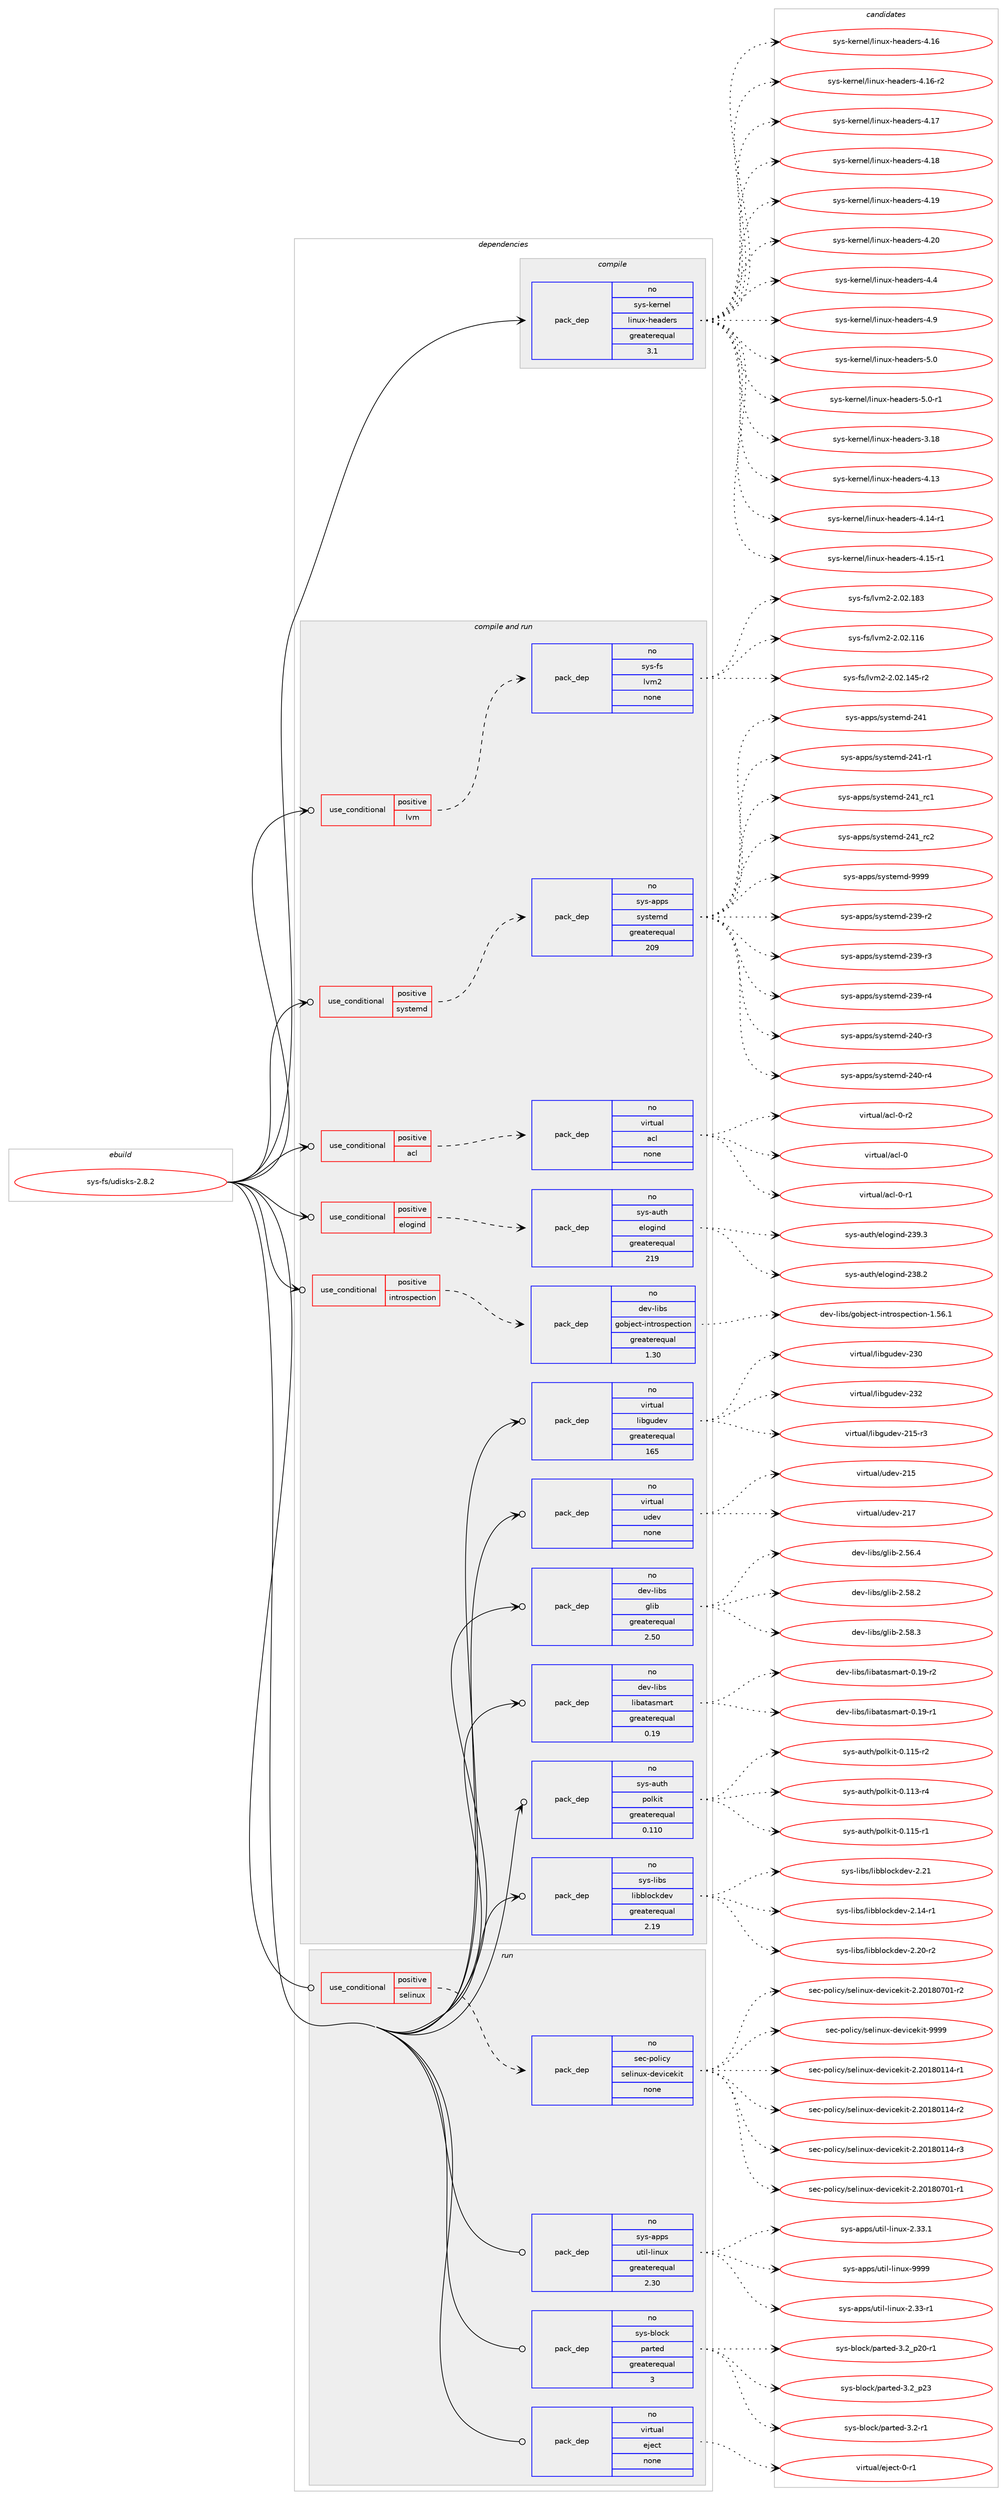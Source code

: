 digraph prolog {

# *************
# Graph options
# *************

newrank=true;
concentrate=true;
compound=true;
graph [rankdir=LR,fontname=Helvetica,fontsize=10,ranksep=1.5];#, ranksep=2.5, nodesep=0.2];
edge  [arrowhead=vee];
node  [fontname=Helvetica,fontsize=10];

# **********
# The ebuild
# **********

subgraph cluster_leftcol {
color=gray;
rank=same;
label=<<i>ebuild</i>>;
id [label="sys-fs/udisks-2.8.2", color=red, width=4, href="../sys-fs/udisks-2.8.2.svg"];
}

# ****************
# The dependencies
# ****************

subgraph cluster_midcol {
color=gray;
label=<<i>dependencies</i>>;
subgraph cluster_compile {
fillcolor="#eeeeee";
style=filled;
label=<<i>compile</i>>;
subgraph pack1244034 {
dependency1733418 [label=<<TABLE BORDER="0" CELLBORDER="1" CELLSPACING="0" CELLPADDING="4" WIDTH="220"><TR><TD ROWSPAN="6" CELLPADDING="30">pack_dep</TD></TR><TR><TD WIDTH="110">no</TD></TR><TR><TD>sys-kernel</TD></TR><TR><TD>linux-headers</TD></TR><TR><TD>greaterequal</TD></TR><TR><TD>3.1</TD></TR></TABLE>>, shape=none, color=blue];
}
id:e -> dependency1733418:w [weight=20,style="solid",arrowhead="vee"];
}
subgraph cluster_compileandrun {
fillcolor="#eeeeee";
style=filled;
label=<<i>compile and run</i>>;
subgraph cond460917 {
dependency1733419 [label=<<TABLE BORDER="0" CELLBORDER="1" CELLSPACING="0" CELLPADDING="4"><TR><TD ROWSPAN="3" CELLPADDING="10">use_conditional</TD></TR><TR><TD>positive</TD></TR><TR><TD>acl</TD></TR></TABLE>>, shape=none, color=red];
subgraph pack1244035 {
dependency1733420 [label=<<TABLE BORDER="0" CELLBORDER="1" CELLSPACING="0" CELLPADDING="4" WIDTH="220"><TR><TD ROWSPAN="6" CELLPADDING="30">pack_dep</TD></TR><TR><TD WIDTH="110">no</TD></TR><TR><TD>virtual</TD></TR><TR><TD>acl</TD></TR><TR><TD>none</TD></TR><TR><TD></TD></TR></TABLE>>, shape=none, color=blue];
}
dependency1733419:e -> dependency1733420:w [weight=20,style="dashed",arrowhead="vee"];
}
id:e -> dependency1733419:w [weight=20,style="solid",arrowhead="odotvee"];
subgraph cond460918 {
dependency1733421 [label=<<TABLE BORDER="0" CELLBORDER="1" CELLSPACING="0" CELLPADDING="4"><TR><TD ROWSPAN="3" CELLPADDING="10">use_conditional</TD></TR><TR><TD>positive</TD></TR><TR><TD>elogind</TD></TR></TABLE>>, shape=none, color=red];
subgraph pack1244036 {
dependency1733422 [label=<<TABLE BORDER="0" CELLBORDER="1" CELLSPACING="0" CELLPADDING="4" WIDTH="220"><TR><TD ROWSPAN="6" CELLPADDING="30">pack_dep</TD></TR><TR><TD WIDTH="110">no</TD></TR><TR><TD>sys-auth</TD></TR><TR><TD>elogind</TD></TR><TR><TD>greaterequal</TD></TR><TR><TD>219</TD></TR></TABLE>>, shape=none, color=blue];
}
dependency1733421:e -> dependency1733422:w [weight=20,style="dashed",arrowhead="vee"];
}
id:e -> dependency1733421:w [weight=20,style="solid",arrowhead="odotvee"];
subgraph cond460919 {
dependency1733423 [label=<<TABLE BORDER="0" CELLBORDER="1" CELLSPACING="0" CELLPADDING="4"><TR><TD ROWSPAN="3" CELLPADDING="10">use_conditional</TD></TR><TR><TD>positive</TD></TR><TR><TD>introspection</TD></TR></TABLE>>, shape=none, color=red];
subgraph pack1244037 {
dependency1733424 [label=<<TABLE BORDER="0" CELLBORDER="1" CELLSPACING="0" CELLPADDING="4" WIDTH="220"><TR><TD ROWSPAN="6" CELLPADDING="30">pack_dep</TD></TR><TR><TD WIDTH="110">no</TD></TR><TR><TD>dev-libs</TD></TR><TR><TD>gobject-introspection</TD></TR><TR><TD>greaterequal</TD></TR><TR><TD>1.30</TD></TR></TABLE>>, shape=none, color=blue];
}
dependency1733423:e -> dependency1733424:w [weight=20,style="dashed",arrowhead="vee"];
}
id:e -> dependency1733423:w [weight=20,style="solid",arrowhead="odotvee"];
subgraph cond460920 {
dependency1733425 [label=<<TABLE BORDER="0" CELLBORDER="1" CELLSPACING="0" CELLPADDING="4"><TR><TD ROWSPAN="3" CELLPADDING="10">use_conditional</TD></TR><TR><TD>positive</TD></TR><TR><TD>lvm</TD></TR></TABLE>>, shape=none, color=red];
subgraph pack1244038 {
dependency1733426 [label=<<TABLE BORDER="0" CELLBORDER="1" CELLSPACING="0" CELLPADDING="4" WIDTH="220"><TR><TD ROWSPAN="6" CELLPADDING="30">pack_dep</TD></TR><TR><TD WIDTH="110">no</TD></TR><TR><TD>sys-fs</TD></TR><TR><TD>lvm2</TD></TR><TR><TD>none</TD></TR><TR><TD></TD></TR></TABLE>>, shape=none, color=blue];
}
dependency1733425:e -> dependency1733426:w [weight=20,style="dashed",arrowhead="vee"];
}
id:e -> dependency1733425:w [weight=20,style="solid",arrowhead="odotvee"];
subgraph cond460921 {
dependency1733427 [label=<<TABLE BORDER="0" CELLBORDER="1" CELLSPACING="0" CELLPADDING="4"><TR><TD ROWSPAN="3" CELLPADDING="10">use_conditional</TD></TR><TR><TD>positive</TD></TR><TR><TD>systemd</TD></TR></TABLE>>, shape=none, color=red];
subgraph pack1244039 {
dependency1733428 [label=<<TABLE BORDER="0" CELLBORDER="1" CELLSPACING="0" CELLPADDING="4" WIDTH="220"><TR><TD ROWSPAN="6" CELLPADDING="30">pack_dep</TD></TR><TR><TD WIDTH="110">no</TD></TR><TR><TD>sys-apps</TD></TR><TR><TD>systemd</TD></TR><TR><TD>greaterequal</TD></TR><TR><TD>209</TD></TR></TABLE>>, shape=none, color=blue];
}
dependency1733427:e -> dependency1733428:w [weight=20,style="dashed",arrowhead="vee"];
}
id:e -> dependency1733427:w [weight=20,style="solid",arrowhead="odotvee"];
subgraph pack1244040 {
dependency1733429 [label=<<TABLE BORDER="0" CELLBORDER="1" CELLSPACING="0" CELLPADDING="4" WIDTH="220"><TR><TD ROWSPAN="6" CELLPADDING="30">pack_dep</TD></TR><TR><TD WIDTH="110">no</TD></TR><TR><TD>dev-libs</TD></TR><TR><TD>glib</TD></TR><TR><TD>greaterequal</TD></TR><TR><TD>2.50</TD></TR></TABLE>>, shape=none, color=blue];
}
id:e -> dependency1733429:w [weight=20,style="solid",arrowhead="odotvee"];
subgraph pack1244041 {
dependency1733430 [label=<<TABLE BORDER="0" CELLBORDER="1" CELLSPACING="0" CELLPADDING="4" WIDTH="220"><TR><TD ROWSPAN="6" CELLPADDING="30">pack_dep</TD></TR><TR><TD WIDTH="110">no</TD></TR><TR><TD>dev-libs</TD></TR><TR><TD>libatasmart</TD></TR><TR><TD>greaterequal</TD></TR><TR><TD>0.19</TD></TR></TABLE>>, shape=none, color=blue];
}
id:e -> dependency1733430:w [weight=20,style="solid",arrowhead="odotvee"];
subgraph pack1244042 {
dependency1733431 [label=<<TABLE BORDER="0" CELLBORDER="1" CELLSPACING="0" CELLPADDING="4" WIDTH="220"><TR><TD ROWSPAN="6" CELLPADDING="30">pack_dep</TD></TR><TR><TD WIDTH="110">no</TD></TR><TR><TD>sys-auth</TD></TR><TR><TD>polkit</TD></TR><TR><TD>greaterequal</TD></TR><TR><TD>0.110</TD></TR></TABLE>>, shape=none, color=blue];
}
id:e -> dependency1733431:w [weight=20,style="solid",arrowhead="odotvee"];
subgraph pack1244043 {
dependency1733432 [label=<<TABLE BORDER="0" CELLBORDER="1" CELLSPACING="0" CELLPADDING="4" WIDTH="220"><TR><TD ROWSPAN="6" CELLPADDING="30">pack_dep</TD></TR><TR><TD WIDTH="110">no</TD></TR><TR><TD>sys-libs</TD></TR><TR><TD>libblockdev</TD></TR><TR><TD>greaterequal</TD></TR><TR><TD>2.19</TD></TR></TABLE>>, shape=none, color=blue];
}
id:e -> dependency1733432:w [weight=20,style="solid",arrowhead="odotvee"];
subgraph pack1244044 {
dependency1733433 [label=<<TABLE BORDER="0" CELLBORDER="1" CELLSPACING="0" CELLPADDING="4" WIDTH="220"><TR><TD ROWSPAN="6" CELLPADDING="30">pack_dep</TD></TR><TR><TD WIDTH="110">no</TD></TR><TR><TD>virtual</TD></TR><TR><TD>libgudev</TD></TR><TR><TD>greaterequal</TD></TR><TR><TD>165</TD></TR></TABLE>>, shape=none, color=blue];
}
id:e -> dependency1733433:w [weight=20,style="solid",arrowhead="odotvee"];
subgraph pack1244045 {
dependency1733434 [label=<<TABLE BORDER="0" CELLBORDER="1" CELLSPACING="0" CELLPADDING="4" WIDTH="220"><TR><TD ROWSPAN="6" CELLPADDING="30">pack_dep</TD></TR><TR><TD WIDTH="110">no</TD></TR><TR><TD>virtual</TD></TR><TR><TD>udev</TD></TR><TR><TD>none</TD></TR><TR><TD></TD></TR></TABLE>>, shape=none, color=blue];
}
id:e -> dependency1733434:w [weight=20,style="solid",arrowhead="odotvee"];
}
subgraph cluster_run {
fillcolor="#eeeeee";
style=filled;
label=<<i>run</i>>;
subgraph cond460922 {
dependency1733435 [label=<<TABLE BORDER="0" CELLBORDER="1" CELLSPACING="0" CELLPADDING="4"><TR><TD ROWSPAN="3" CELLPADDING="10">use_conditional</TD></TR><TR><TD>positive</TD></TR><TR><TD>selinux</TD></TR></TABLE>>, shape=none, color=red];
subgraph pack1244046 {
dependency1733436 [label=<<TABLE BORDER="0" CELLBORDER="1" CELLSPACING="0" CELLPADDING="4" WIDTH="220"><TR><TD ROWSPAN="6" CELLPADDING="30">pack_dep</TD></TR><TR><TD WIDTH="110">no</TD></TR><TR><TD>sec-policy</TD></TR><TR><TD>selinux-devicekit</TD></TR><TR><TD>none</TD></TR><TR><TD></TD></TR></TABLE>>, shape=none, color=blue];
}
dependency1733435:e -> dependency1733436:w [weight=20,style="dashed",arrowhead="vee"];
}
id:e -> dependency1733435:w [weight=20,style="solid",arrowhead="odot"];
subgraph pack1244047 {
dependency1733437 [label=<<TABLE BORDER="0" CELLBORDER="1" CELLSPACING="0" CELLPADDING="4" WIDTH="220"><TR><TD ROWSPAN="6" CELLPADDING="30">pack_dep</TD></TR><TR><TD WIDTH="110">no</TD></TR><TR><TD>sys-apps</TD></TR><TR><TD>util-linux</TD></TR><TR><TD>greaterequal</TD></TR><TR><TD>2.30</TD></TR></TABLE>>, shape=none, color=blue];
}
id:e -> dependency1733437:w [weight=20,style="solid",arrowhead="odot"];
subgraph pack1244048 {
dependency1733438 [label=<<TABLE BORDER="0" CELLBORDER="1" CELLSPACING="0" CELLPADDING="4" WIDTH="220"><TR><TD ROWSPAN="6" CELLPADDING="30">pack_dep</TD></TR><TR><TD WIDTH="110">no</TD></TR><TR><TD>sys-block</TD></TR><TR><TD>parted</TD></TR><TR><TD>greaterequal</TD></TR><TR><TD>3</TD></TR></TABLE>>, shape=none, color=blue];
}
id:e -> dependency1733438:w [weight=20,style="solid",arrowhead="odot"];
subgraph pack1244049 {
dependency1733439 [label=<<TABLE BORDER="0" CELLBORDER="1" CELLSPACING="0" CELLPADDING="4" WIDTH="220"><TR><TD ROWSPAN="6" CELLPADDING="30">pack_dep</TD></TR><TR><TD WIDTH="110">no</TD></TR><TR><TD>virtual</TD></TR><TR><TD>eject</TD></TR><TR><TD>none</TD></TR><TR><TD></TD></TR></TABLE>>, shape=none, color=blue];
}
id:e -> dependency1733439:w [weight=20,style="solid",arrowhead="odot"];
}
}

# **************
# The candidates
# **************

subgraph cluster_choices {
rank=same;
color=gray;
label=<<i>candidates</i>>;

subgraph choice1244034 {
color=black;
nodesep=1;
choice115121115451071011141101011084710810511011712045104101971001011141154551464956 [label="sys-kernel/linux-headers-3.18", color=red, width=4,href="../sys-kernel/linux-headers-3.18.svg"];
choice115121115451071011141101011084710810511011712045104101971001011141154552464951 [label="sys-kernel/linux-headers-4.13", color=red, width=4,href="../sys-kernel/linux-headers-4.13.svg"];
choice1151211154510710111411010110847108105110117120451041019710010111411545524649524511449 [label="sys-kernel/linux-headers-4.14-r1", color=red, width=4,href="../sys-kernel/linux-headers-4.14-r1.svg"];
choice1151211154510710111411010110847108105110117120451041019710010111411545524649534511449 [label="sys-kernel/linux-headers-4.15-r1", color=red, width=4,href="../sys-kernel/linux-headers-4.15-r1.svg"];
choice115121115451071011141101011084710810511011712045104101971001011141154552464954 [label="sys-kernel/linux-headers-4.16", color=red, width=4,href="../sys-kernel/linux-headers-4.16.svg"];
choice1151211154510710111411010110847108105110117120451041019710010111411545524649544511450 [label="sys-kernel/linux-headers-4.16-r2", color=red, width=4,href="../sys-kernel/linux-headers-4.16-r2.svg"];
choice115121115451071011141101011084710810511011712045104101971001011141154552464955 [label="sys-kernel/linux-headers-4.17", color=red, width=4,href="../sys-kernel/linux-headers-4.17.svg"];
choice115121115451071011141101011084710810511011712045104101971001011141154552464956 [label="sys-kernel/linux-headers-4.18", color=red, width=4,href="../sys-kernel/linux-headers-4.18.svg"];
choice115121115451071011141101011084710810511011712045104101971001011141154552464957 [label="sys-kernel/linux-headers-4.19", color=red, width=4,href="../sys-kernel/linux-headers-4.19.svg"];
choice115121115451071011141101011084710810511011712045104101971001011141154552465048 [label="sys-kernel/linux-headers-4.20", color=red, width=4,href="../sys-kernel/linux-headers-4.20.svg"];
choice1151211154510710111411010110847108105110117120451041019710010111411545524652 [label="sys-kernel/linux-headers-4.4", color=red, width=4,href="../sys-kernel/linux-headers-4.4.svg"];
choice1151211154510710111411010110847108105110117120451041019710010111411545524657 [label="sys-kernel/linux-headers-4.9", color=red, width=4,href="../sys-kernel/linux-headers-4.9.svg"];
choice1151211154510710111411010110847108105110117120451041019710010111411545534648 [label="sys-kernel/linux-headers-5.0", color=red, width=4,href="../sys-kernel/linux-headers-5.0.svg"];
choice11512111545107101114110101108471081051101171204510410197100101114115455346484511449 [label="sys-kernel/linux-headers-5.0-r1", color=red, width=4,href="../sys-kernel/linux-headers-5.0-r1.svg"];
dependency1733418:e -> choice115121115451071011141101011084710810511011712045104101971001011141154551464956:w [style=dotted,weight="100"];
dependency1733418:e -> choice115121115451071011141101011084710810511011712045104101971001011141154552464951:w [style=dotted,weight="100"];
dependency1733418:e -> choice1151211154510710111411010110847108105110117120451041019710010111411545524649524511449:w [style=dotted,weight="100"];
dependency1733418:e -> choice1151211154510710111411010110847108105110117120451041019710010111411545524649534511449:w [style=dotted,weight="100"];
dependency1733418:e -> choice115121115451071011141101011084710810511011712045104101971001011141154552464954:w [style=dotted,weight="100"];
dependency1733418:e -> choice1151211154510710111411010110847108105110117120451041019710010111411545524649544511450:w [style=dotted,weight="100"];
dependency1733418:e -> choice115121115451071011141101011084710810511011712045104101971001011141154552464955:w [style=dotted,weight="100"];
dependency1733418:e -> choice115121115451071011141101011084710810511011712045104101971001011141154552464956:w [style=dotted,weight="100"];
dependency1733418:e -> choice115121115451071011141101011084710810511011712045104101971001011141154552464957:w [style=dotted,weight="100"];
dependency1733418:e -> choice115121115451071011141101011084710810511011712045104101971001011141154552465048:w [style=dotted,weight="100"];
dependency1733418:e -> choice1151211154510710111411010110847108105110117120451041019710010111411545524652:w [style=dotted,weight="100"];
dependency1733418:e -> choice1151211154510710111411010110847108105110117120451041019710010111411545524657:w [style=dotted,weight="100"];
dependency1733418:e -> choice1151211154510710111411010110847108105110117120451041019710010111411545534648:w [style=dotted,weight="100"];
dependency1733418:e -> choice11512111545107101114110101108471081051101171204510410197100101114115455346484511449:w [style=dotted,weight="100"];
}
subgraph choice1244035 {
color=black;
nodesep=1;
choice118105114116117971084797991084548 [label="virtual/acl-0", color=red, width=4,href="../virtual/acl-0.svg"];
choice1181051141161179710847979910845484511449 [label="virtual/acl-0-r1", color=red, width=4,href="../virtual/acl-0-r1.svg"];
choice1181051141161179710847979910845484511450 [label="virtual/acl-0-r2", color=red, width=4,href="../virtual/acl-0-r2.svg"];
dependency1733420:e -> choice118105114116117971084797991084548:w [style=dotted,weight="100"];
dependency1733420:e -> choice1181051141161179710847979910845484511449:w [style=dotted,weight="100"];
dependency1733420:e -> choice1181051141161179710847979910845484511450:w [style=dotted,weight="100"];
}
subgraph choice1244036 {
color=black;
nodesep=1;
choice115121115459711711610447101108111103105110100455051564650 [label="sys-auth/elogind-238.2", color=red, width=4,href="../sys-auth/elogind-238.2.svg"];
choice115121115459711711610447101108111103105110100455051574651 [label="sys-auth/elogind-239.3", color=red, width=4,href="../sys-auth/elogind-239.3.svg"];
dependency1733422:e -> choice115121115459711711610447101108111103105110100455051564650:w [style=dotted,weight="100"];
dependency1733422:e -> choice115121115459711711610447101108111103105110100455051574651:w [style=dotted,weight="100"];
}
subgraph choice1244037 {
color=black;
nodesep=1;
choice1001011184510810598115471031119810610199116451051101161141111151121019911610511111045494653544649 [label="dev-libs/gobject-introspection-1.56.1", color=red, width=4,href="../dev-libs/gobject-introspection-1.56.1.svg"];
dependency1733424:e -> choice1001011184510810598115471031119810610199116451051101161141111151121019911610511111045494653544649:w [style=dotted,weight="100"];
}
subgraph choice1244038 {
color=black;
nodesep=1;
choice115121115451021154710811810950455046485046494954 [label="sys-fs/lvm2-2.02.116", color=red, width=4,href="../sys-fs/lvm2-2.02.116.svg"];
choice1151211154510211547108118109504550464850464952534511450 [label="sys-fs/lvm2-2.02.145-r2", color=red, width=4,href="../sys-fs/lvm2-2.02.145-r2.svg"];
choice115121115451021154710811810950455046485046495651 [label="sys-fs/lvm2-2.02.183", color=red, width=4,href="../sys-fs/lvm2-2.02.183.svg"];
dependency1733426:e -> choice115121115451021154710811810950455046485046494954:w [style=dotted,weight="100"];
dependency1733426:e -> choice1151211154510211547108118109504550464850464952534511450:w [style=dotted,weight="100"];
dependency1733426:e -> choice115121115451021154710811810950455046485046495651:w [style=dotted,weight="100"];
}
subgraph choice1244039 {
color=black;
nodesep=1;
choice115121115459711211211547115121115116101109100455051574511450 [label="sys-apps/systemd-239-r2", color=red, width=4,href="../sys-apps/systemd-239-r2.svg"];
choice115121115459711211211547115121115116101109100455051574511451 [label="sys-apps/systemd-239-r3", color=red, width=4,href="../sys-apps/systemd-239-r3.svg"];
choice115121115459711211211547115121115116101109100455051574511452 [label="sys-apps/systemd-239-r4", color=red, width=4,href="../sys-apps/systemd-239-r4.svg"];
choice115121115459711211211547115121115116101109100455052484511451 [label="sys-apps/systemd-240-r3", color=red, width=4,href="../sys-apps/systemd-240-r3.svg"];
choice115121115459711211211547115121115116101109100455052484511452 [label="sys-apps/systemd-240-r4", color=red, width=4,href="../sys-apps/systemd-240-r4.svg"];
choice11512111545971121121154711512111511610110910045505249 [label="sys-apps/systemd-241", color=red, width=4,href="../sys-apps/systemd-241.svg"];
choice115121115459711211211547115121115116101109100455052494511449 [label="sys-apps/systemd-241-r1", color=red, width=4,href="../sys-apps/systemd-241-r1.svg"];
choice11512111545971121121154711512111511610110910045505249951149949 [label="sys-apps/systemd-241_rc1", color=red, width=4,href="../sys-apps/systemd-241_rc1.svg"];
choice11512111545971121121154711512111511610110910045505249951149950 [label="sys-apps/systemd-241_rc2", color=red, width=4,href="../sys-apps/systemd-241_rc2.svg"];
choice1151211154597112112115471151211151161011091004557575757 [label="sys-apps/systemd-9999", color=red, width=4,href="../sys-apps/systemd-9999.svg"];
dependency1733428:e -> choice115121115459711211211547115121115116101109100455051574511450:w [style=dotted,weight="100"];
dependency1733428:e -> choice115121115459711211211547115121115116101109100455051574511451:w [style=dotted,weight="100"];
dependency1733428:e -> choice115121115459711211211547115121115116101109100455051574511452:w [style=dotted,weight="100"];
dependency1733428:e -> choice115121115459711211211547115121115116101109100455052484511451:w [style=dotted,weight="100"];
dependency1733428:e -> choice115121115459711211211547115121115116101109100455052484511452:w [style=dotted,weight="100"];
dependency1733428:e -> choice11512111545971121121154711512111511610110910045505249:w [style=dotted,weight="100"];
dependency1733428:e -> choice115121115459711211211547115121115116101109100455052494511449:w [style=dotted,weight="100"];
dependency1733428:e -> choice11512111545971121121154711512111511610110910045505249951149949:w [style=dotted,weight="100"];
dependency1733428:e -> choice11512111545971121121154711512111511610110910045505249951149950:w [style=dotted,weight="100"];
dependency1733428:e -> choice1151211154597112112115471151211151161011091004557575757:w [style=dotted,weight="100"];
}
subgraph choice1244040 {
color=black;
nodesep=1;
choice1001011184510810598115471031081059845504653544652 [label="dev-libs/glib-2.56.4", color=red, width=4,href="../dev-libs/glib-2.56.4.svg"];
choice1001011184510810598115471031081059845504653564650 [label="dev-libs/glib-2.58.2", color=red, width=4,href="../dev-libs/glib-2.58.2.svg"];
choice1001011184510810598115471031081059845504653564651 [label="dev-libs/glib-2.58.3", color=red, width=4,href="../dev-libs/glib-2.58.3.svg"];
dependency1733429:e -> choice1001011184510810598115471031081059845504653544652:w [style=dotted,weight="100"];
dependency1733429:e -> choice1001011184510810598115471031081059845504653564650:w [style=dotted,weight="100"];
dependency1733429:e -> choice1001011184510810598115471031081059845504653564651:w [style=dotted,weight="100"];
}
subgraph choice1244041 {
color=black;
nodesep=1;
choice1001011184510810598115471081059897116971151099711411645484649574511449 [label="dev-libs/libatasmart-0.19-r1", color=red, width=4,href="../dev-libs/libatasmart-0.19-r1.svg"];
choice1001011184510810598115471081059897116971151099711411645484649574511450 [label="dev-libs/libatasmart-0.19-r2", color=red, width=4,href="../dev-libs/libatasmart-0.19-r2.svg"];
dependency1733430:e -> choice1001011184510810598115471081059897116971151099711411645484649574511449:w [style=dotted,weight="100"];
dependency1733430:e -> choice1001011184510810598115471081059897116971151099711411645484649574511450:w [style=dotted,weight="100"];
}
subgraph choice1244042 {
color=black;
nodesep=1;
choice1151211154597117116104471121111081071051164548464949514511452 [label="sys-auth/polkit-0.113-r4", color=red, width=4,href="../sys-auth/polkit-0.113-r4.svg"];
choice1151211154597117116104471121111081071051164548464949534511449 [label="sys-auth/polkit-0.115-r1", color=red, width=4,href="../sys-auth/polkit-0.115-r1.svg"];
choice1151211154597117116104471121111081071051164548464949534511450 [label="sys-auth/polkit-0.115-r2", color=red, width=4,href="../sys-auth/polkit-0.115-r2.svg"];
dependency1733431:e -> choice1151211154597117116104471121111081071051164548464949514511452:w [style=dotted,weight="100"];
dependency1733431:e -> choice1151211154597117116104471121111081071051164548464949534511449:w [style=dotted,weight="100"];
dependency1733431:e -> choice1151211154597117116104471121111081071051164548464949534511450:w [style=dotted,weight="100"];
}
subgraph choice1244043 {
color=black;
nodesep=1;
choice11512111545108105981154710810598981081119910710010111845504649524511449 [label="sys-libs/libblockdev-2.14-r1", color=red, width=4,href="../sys-libs/libblockdev-2.14-r1.svg"];
choice11512111545108105981154710810598981081119910710010111845504650484511450 [label="sys-libs/libblockdev-2.20-r2", color=red, width=4,href="../sys-libs/libblockdev-2.20-r2.svg"];
choice1151211154510810598115471081059898108111991071001011184550465049 [label="sys-libs/libblockdev-2.21", color=red, width=4,href="../sys-libs/libblockdev-2.21.svg"];
dependency1733432:e -> choice11512111545108105981154710810598981081119910710010111845504649524511449:w [style=dotted,weight="100"];
dependency1733432:e -> choice11512111545108105981154710810598981081119910710010111845504650484511450:w [style=dotted,weight="100"];
dependency1733432:e -> choice1151211154510810598115471081059898108111991071001011184550465049:w [style=dotted,weight="100"];
}
subgraph choice1244044 {
color=black;
nodesep=1;
choice118105114116117971084710810598103117100101118455049534511451 [label="virtual/libgudev-215-r3", color=red, width=4,href="../virtual/libgudev-215-r3.svg"];
choice11810511411611797108471081059810311710010111845505148 [label="virtual/libgudev-230", color=red, width=4,href="../virtual/libgudev-230.svg"];
choice11810511411611797108471081059810311710010111845505150 [label="virtual/libgudev-232", color=red, width=4,href="../virtual/libgudev-232.svg"];
dependency1733433:e -> choice118105114116117971084710810598103117100101118455049534511451:w [style=dotted,weight="100"];
dependency1733433:e -> choice11810511411611797108471081059810311710010111845505148:w [style=dotted,weight="100"];
dependency1733433:e -> choice11810511411611797108471081059810311710010111845505150:w [style=dotted,weight="100"];
}
subgraph choice1244045 {
color=black;
nodesep=1;
choice118105114116117971084711710010111845504953 [label="virtual/udev-215", color=red, width=4,href="../virtual/udev-215.svg"];
choice118105114116117971084711710010111845504955 [label="virtual/udev-217", color=red, width=4,href="../virtual/udev-217.svg"];
dependency1733434:e -> choice118105114116117971084711710010111845504953:w [style=dotted,weight="100"];
dependency1733434:e -> choice118105114116117971084711710010111845504955:w [style=dotted,weight="100"];
}
subgraph choice1244046 {
color=black;
nodesep=1;
choice11510199451121111081059912147115101108105110117120451001011181059910110710511645504650484956484949524511449 [label="sec-policy/selinux-devicekit-2.20180114-r1", color=red, width=4,href="../sec-policy/selinux-devicekit-2.20180114-r1.svg"];
choice11510199451121111081059912147115101108105110117120451001011181059910110710511645504650484956484949524511450 [label="sec-policy/selinux-devicekit-2.20180114-r2", color=red, width=4,href="../sec-policy/selinux-devicekit-2.20180114-r2.svg"];
choice11510199451121111081059912147115101108105110117120451001011181059910110710511645504650484956484949524511451 [label="sec-policy/selinux-devicekit-2.20180114-r3", color=red, width=4,href="../sec-policy/selinux-devicekit-2.20180114-r3.svg"];
choice11510199451121111081059912147115101108105110117120451001011181059910110710511645504650484956485548494511449 [label="sec-policy/selinux-devicekit-2.20180701-r1", color=red, width=4,href="../sec-policy/selinux-devicekit-2.20180701-r1.svg"];
choice11510199451121111081059912147115101108105110117120451001011181059910110710511645504650484956485548494511450 [label="sec-policy/selinux-devicekit-2.20180701-r2", color=red, width=4,href="../sec-policy/selinux-devicekit-2.20180701-r2.svg"];
choice1151019945112111108105991214711510110810511011712045100101118105991011071051164557575757 [label="sec-policy/selinux-devicekit-9999", color=red, width=4,href="../sec-policy/selinux-devicekit-9999.svg"];
dependency1733436:e -> choice11510199451121111081059912147115101108105110117120451001011181059910110710511645504650484956484949524511449:w [style=dotted,weight="100"];
dependency1733436:e -> choice11510199451121111081059912147115101108105110117120451001011181059910110710511645504650484956484949524511450:w [style=dotted,weight="100"];
dependency1733436:e -> choice11510199451121111081059912147115101108105110117120451001011181059910110710511645504650484956484949524511451:w [style=dotted,weight="100"];
dependency1733436:e -> choice11510199451121111081059912147115101108105110117120451001011181059910110710511645504650484956485548494511449:w [style=dotted,weight="100"];
dependency1733436:e -> choice11510199451121111081059912147115101108105110117120451001011181059910110710511645504650484956485548494511450:w [style=dotted,weight="100"];
dependency1733436:e -> choice1151019945112111108105991214711510110810511011712045100101118105991011071051164557575757:w [style=dotted,weight="100"];
}
subgraph choice1244047 {
color=black;
nodesep=1;
choice1151211154597112112115471171161051084510810511011712045504651514511449 [label="sys-apps/util-linux-2.33-r1", color=red, width=4,href="../sys-apps/util-linux-2.33-r1.svg"];
choice1151211154597112112115471171161051084510810511011712045504651514649 [label="sys-apps/util-linux-2.33.1", color=red, width=4,href="../sys-apps/util-linux-2.33.1.svg"];
choice115121115459711211211547117116105108451081051101171204557575757 [label="sys-apps/util-linux-9999", color=red, width=4,href="../sys-apps/util-linux-9999.svg"];
dependency1733437:e -> choice1151211154597112112115471171161051084510810511011712045504651514511449:w [style=dotted,weight="100"];
dependency1733437:e -> choice1151211154597112112115471171161051084510810511011712045504651514649:w [style=dotted,weight="100"];
dependency1733437:e -> choice115121115459711211211547117116105108451081051101171204557575757:w [style=dotted,weight="100"];
}
subgraph choice1244048 {
color=black;
nodesep=1;
choice1151211154598108111991074711297114116101100455146504511449 [label="sys-block/parted-3.2-r1", color=red, width=4,href="../sys-block/parted-3.2-r1.svg"];
choice1151211154598108111991074711297114116101100455146509511250484511449 [label="sys-block/parted-3.2_p20-r1", color=red, width=4,href="../sys-block/parted-3.2_p20-r1.svg"];
choice115121115459810811199107471129711411610110045514650951125051 [label="sys-block/parted-3.2_p23", color=red, width=4,href="../sys-block/parted-3.2_p23.svg"];
dependency1733438:e -> choice1151211154598108111991074711297114116101100455146504511449:w [style=dotted,weight="100"];
dependency1733438:e -> choice1151211154598108111991074711297114116101100455146509511250484511449:w [style=dotted,weight="100"];
dependency1733438:e -> choice115121115459810811199107471129711411610110045514650951125051:w [style=dotted,weight="100"];
}
subgraph choice1244049 {
color=black;
nodesep=1;
choice11810511411611797108471011061019911645484511449 [label="virtual/eject-0-r1", color=red, width=4,href="../virtual/eject-0-r1.svg"];
dependency1733439:e -> choice11810511411611797108471011061019911645484511449:w [style=dotted,weight="100"];
}
}

}
